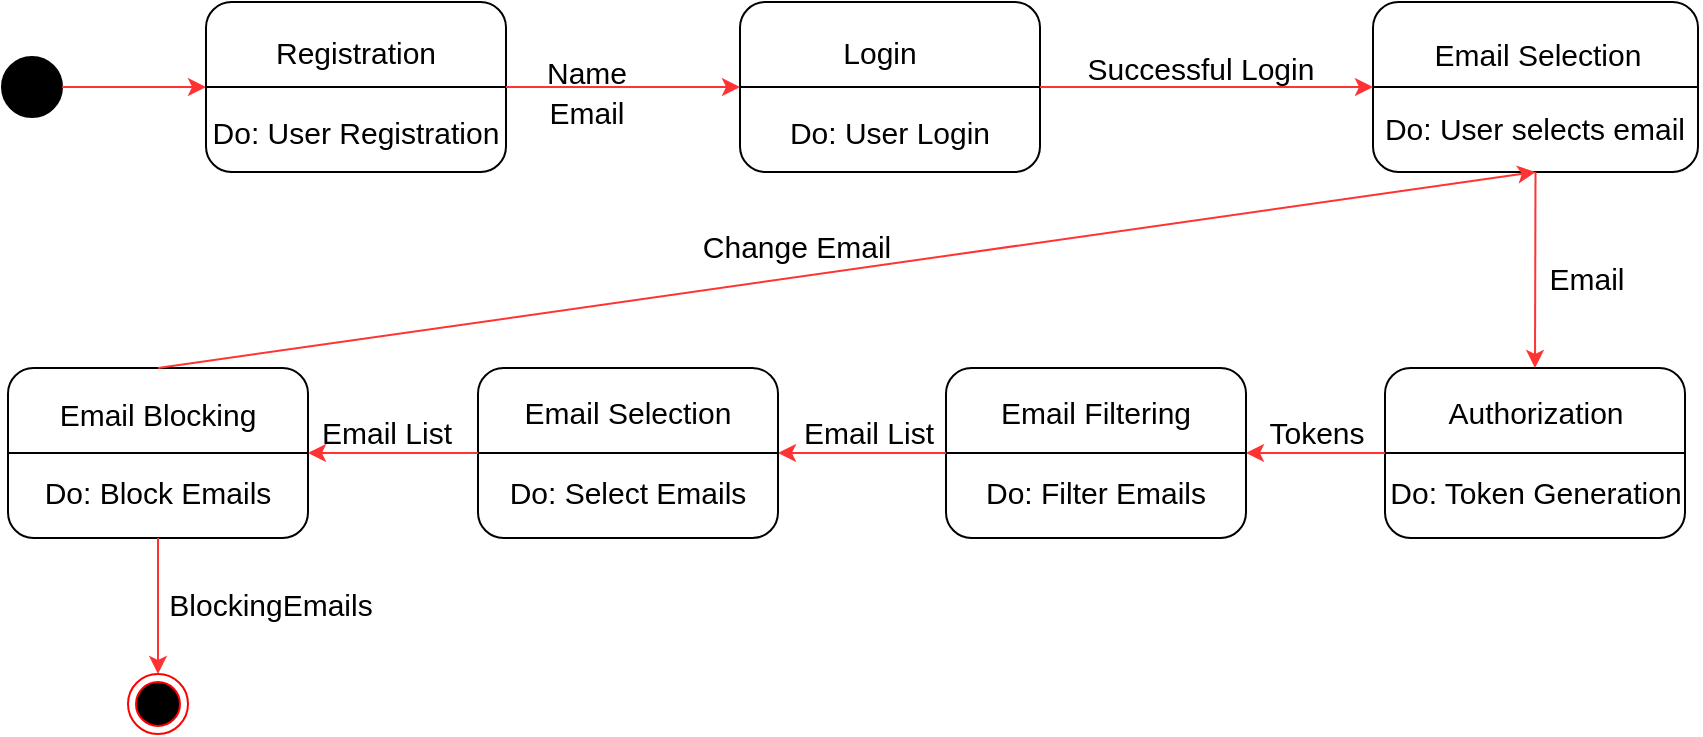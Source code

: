 <mxfile version="21.7.5" type="github">
  <diagram name="Page-1" id="58cdce13-f638-feb5-8d6f-7d28b1aa9fa0">
    <mxGraphModel dx="1070" dy="566" grid="1" gridSize="10" guides="1" tooltips="1" connect="1" arrows="1" fold="1" page="1" pageScale="1" pageWidth="1100" pageHeight="850" background="none" math="0" shadow="0">
      <root>
        <mxCell id="0" />
        <mxCell id="1" parent="0" />
        <mxCell id="yniILu94unpiqvauo760-4" value="" style="ellipse;whiteSpace=wrap;html=1;aspect=fixed;strokeColor=#000000;fillColor=#000000;fontSize=15;" vertex="1" parent="1">
          <mxGeometry x="13" y="37.5" width="30" height="30" as="geometry" />
        </mxCell>
        <mxCell id="yniILu94unpiqvauo760-5" value="" style="endArrow=classic;html=1;rounded=0;exitX=1;exitY=0.5;exitDx=0;exitDy=0;entryX=0;entryY=0.5;entryDx=0;entryDy=0;strokeColor=#FF3333;fontSize=15;" edge="1" parent="1" source="yniILu94unpiqvauo760-4" target="yniILu94unpiqvauo760-6">
          <mxGeometry width="50" height="50" relative="1" as="geometry">
            <mxPoint x="305" y="190" as="sourcePoint" />
            <mxPoint x="115" y="45" as="targetPoint" />
          </mxGeometry>
        </mxCell>
        <mxCell id="yniILu94unpiqvauo760-6" value="" style="rounded=1;whiteSpace=wrap;html=1;fontSize=15;fontColor=#000000;verticalAlign=top;" vertex="1" parent="1">
          <mxGeometry x="115" y="10" width="150" height="85" as="geometry" />
        </mxCell>
        <mxCell id="yniILu94unpiqvauo760-7" value="" style="endArrow=none;html=1;rounded=0;labelBorderColor=none;strokeColor=#000000;fontSize=15;fontColor=#000000;exitX=0;exitY=0.5;exitDx=0;exitDy=0;entryX=1;entryY=0.5;entryDx=0;entryDy=0;" edge="1" parent="1" source="yniILu94unpiqvauo760-6" target="yniILu94unpiqvauo760-6">
          <mxGeometry width="50" height="50" relative="1" as="geometry">
            <mxPoint x="365" y="230" as="sourcePoint" />
            <mxPoint x="415" y="180" as="targetPoint" />
          </mxGeometry>
        </mxCell>
        <mxCell id="yniILu94unpiqvauo760-8" value="Registration" style="text;html=1;strokeColor=none;fillColor=none;align=center;verticalAlign=middle;whiteSpace=wrap;rounded=0;fontSize=15;fontColor=#000000;" vertex="1" parent="1">
          <mxGeometry x="160" y="20" width="60" height="30" as="geometry" />
        </mxCell>
        <mxCell id="yniILu94unpiqvauo760-9" value="Do: User Registration" style="text;html=1;strokeColor=none;fillColor=none;align=center;verticalAlign=middle;whiteSpace=wrap;rounded=0;fontSize=15;fontColor=#000000;" vertex="1" parent="1">
          <mxGeometry x="115" y="60" width="150" height="30" as="geometry" />
        </mxCell>
        <mxCell id="yniILu94unpiqvauo760-10" value="" style="rounded=1;whiteSpace=wrap;html=1;fontSize=15;fontColor=#000000;verticalAlign=top;" vertex="1" parent="1">
          <mxGeometry x="382" y="10" width="150" height="85" as="geometry" />
        </mxCell>
        <mxCell id="yniILu94unpiqvauo760-11" value="" style="endArrow=classic;html=1;rounded=0;exitX=1;exitY=0.5;exitDx=0;exitDy=0;entryX=0;entryY=0.5;entryDx=0;entryDy=0;strokeColor=#FF3333;fontSize=15;" edge="1" parent="1" source="yniILu94unpiqvauo760-6" target="yniILu94unpiqvauo760-10">
          <mxGeometry width="50" height="50" relative="1" as="geometry">
            <mxPoint x="277.5" y="60" as="sourcePoint" />
            <mxPoint x="357.5" y="60" as="targetPoint" />
          </mxGeometry>
        </mxCell>
        <mxCell id="yniILu94unpiqvauo760-12" value="Name" style="text;html=1;align=center;verticalAlign=middle;resizable=0;points=[];autosize=1;strokeColor=none;fillColor=none;fontSize=15;fontColor=#000000;" vertex="1" parent="1">
          <mxGeometry x="275" y="30" width="60" height="30" as="geometry" />
        </mxCell>
        <mxCell id="yniILu94unpiqvauo760-13" value="Email" style="text;html=1;align=center;verticalAlign=middle;resizable=0;points=[];autosize=1;strokeColor=none;fillColor=none;fontSize=15;fontColor=#000000;" vertex="1" parent="1">
          <mxGeometry x="275" y="50" width="60" height="30" as="geometry" />
        </mxCell>
        <mxCell id="yniILu94unpiqvauo760-14" value="" style="endArrow=none;html=1;rounded=0;labelBorderColor=none;strokeColor=#000000;fontSize=15;fontColor=#000000;exitX=0;exitY=0.5;exitDx=0;exitDy=0;entryX=1;entryY=0.5;entryDx=0;entryDy=0;" edge="1" parent="1" source="yniILu94unpiqvauo760-10" target="yniILu94unpiqvauo760-10">
          <mxGeometry width="50" height="50" relative="1" as="geometry">
            <mxPoint x="407" y="70" as="sourcePoint" />
            <mxPoint x="557" y="70" as="targetPoint" />
          </mxGeometry>
        </mxCell>
        <mxCell id="yniILu94unpiqvauo760-15" value="Login" style="text;html=1;strokeColor=none;fillColor=none;align=center;verticalAlign=middle;whiteSpace=wrap;rounded=0;fontSize=15;fontColor=#000000;" vertex="1" parent="1">
          <mxGeometry x="422" y="10" width="60" height="50" as="geometry" />
        </mxCell>
        <mxCell id="yniILu94unpiqvauo760-16" value="Do: User Login" style="text;html=1;strokeColor=none;fillColor=none;align=center;verticalAlign=middle;whiteSpace=wrap;rounded=0;fontSize=15;fontColor=#000000;" vertex="1" parent="1">
          <mxGeometry x="402" y="60" width="110" height="30" as="geometry" />
        </mxCell>
        <mxCell id="yniILu94unpiqvauo760-17" value="" style="rounded=1;whiteSpace=wrap;html=1;fontSize=15;fontColor=#000000;verticalAlign=top;" vertex="1" parent="1">
          <mxGeometry x="698.5" y="10" width="162.5" height="85" as="geometry" />
        </mxCell>
        <mxCell id="yniILu94unpiqvauo760-18" value="" style="endArrow=none;html=1;rounded=0;labelBorderColor=none;strokeColor=#000000;fontSize=15;fontColor=#000000;entryX=1;entryY=0.5;entryDx=0;entryDy=0;exitX=0;exitY=0.5;exitDx=0;exitDy=0;" edge="1" parent="1" source="yniILu94unpiqvauo760-17" target="yniILu94unpiqvauo760-17">
          <mxGeometry width="50" height="50" relative="1" as="geometry">
            <mxPoint x="706" y="82.5" as="sourcePoint" />
            <mxPoint x="756" y="32.5" as="targetPoint" />
          </mxGeometry>
        </mxCell>
        <mxCell id="yniILu94unpiqvauo760-19" value="Email Selection" style="text;html=1;strokeColor=none;fillColor=none;align=center;verticalAlign=middle;whiteSpace=wrap;rounded=0;fontSize=15;fontColor=#000000;" vertex="1" parent="1">
          <mxGeometry x="727" y="13" width="108" height="45" as="geometry" />
        </mxCell>
        <mxCell id="yniILu94unpiqvauo760-20" value="Do: User selects email" style="text;html=1;strokeColor=none;fillColor=none;align=center;verticalAlign=middle;whiteSpace=wrap;rounded=0;fontSize=15;fontColor=#000000;" vertex="1" parent="1">
          <mxGeometry x="701.5" y="58" width="155" height="30" as="geometry" />
        </mxCell>
        <mxCell id="yniILu94unpiqvauo760-21" value="Successful Login" style="text;html=1;align=center;verticalAlign=middle;resizable=0;points=[];autosize=1;strokeColor=none;fillColor=none;fontSize=15;fontColor=#000000;" vertex="1" parent="1">
          <mxGeometry x="541.5" y="27.5" width="140" height="30" as="geometry" />
        </mxCell>
        <mxCell id="yniILu94unpiqvauo760-22" value="" style="endArrow=classic;html=1;rounded=0;entryX=0;entryY=0.5;entryDx=0;entryDy=0;exitX=1;exitY=0.5;exitDx=0;exitDy=0;strokeColor=#FF3333;fontSize=15;" edge="1" parent="1" source="yniILu94unpiqvauo760-10" target="yniILu94unpiqvauo760-17">
          <mxGeometry width="50" height="50" relative="1" as="geometry">
            <mxPoint x="540" y="50" as="sourcePoint" />
            <mxPoint x="635" y="57" as="targetPoint" />
          </mxGeometry>
        </mxCell>
        <mxCell id="yniILu94unpiqvauo760-24" value="" style="endArrow=classic;html=1;rounded=0;exitX=0.5;exitY=1;exitDx=0;exitDy=0;strokeColor=#FF3333;entryX=0.5;entryY=0;entryDx=0;entryDy=0;fontSize=15;" edge="1" parent="1" source="yniILu94unpiqvauo760-17" target="yniILu94unpiqvauo760-26">
          <mxGeometry width="50" height="50" relative="1" as="geometry">
            <mxPoint x="511" y="230" as="sourcePoint" />
            <mxPoint x="790" y="170" as="targetPoint" />
          </mxGeometry>
        </mxCell>
        <mxCell id="yniILu94unpiqvauo760-30" value="" style="group;fontSize=15;" vertex="1" connectable="0" parent="1">
          <mxGeometry x="704.5" y="193" width="150" height="85" as="geometry" />
        </mxCell>
        <mxCell id="yniILu94unpiqvauo760-26" value="" style="rounded=1;whiteSpace=wrap;html=1;fontSize=15;fontColor=#000000;verticalAlign=top;" vertex="1" parent="yniILu94unpiqvauo760-30">
          <mxGeometry width="150" height="85" as="geometry" />
        </mxCell>
        <mxCell id="yniILu94unpiqvauo760-28" value="Authorization" style="text;html=1;strokeColor=none;fillColor=none;align=center;verticalAlign=middle;whiteSpace=wrap;rounded=0;fontSize=15;fontColor=#000000;" vertex="1" parent="yniILu94unpiqvauo760-30">
          <mxGeometry x="20" y="-3" width="110" height="50" as="geometry" />
        </mxCell>
        <mxCell id="yniILu94unpiqvauo760-27" value="" style="endArrow=none;html=1;rounded=0;labelBorderColor=none;strokeColor=#000000;fontSize=15;fontColor=#000000;exitX=0;exitY=0.5;exitDx=0;exitDy=0;entryX=1;entryY=0.5;entryDx=0;entryDy=0;" edge="1" parent="yniILu94unpiqvauo760-30" source="yniILu94unpiqvauo760-26" target="yniILu94unpiqvauo760-26">
          <mxGeometry width="50" height="50" relative="1" as="geometry">
            <mxPoint x="688.5" y="257" as="sourcePoint" />
            <mxPoint x="838.5" y="257" as="targetPoint" />
          </mxGeometry>
        </mxCell>
        <mxCell id="yniILu94unpiqvauo760-29" value="Do: Token Generation" style="text;html=1;strokeColor=none;fillColor=none;align=center;verticalAlign=middle;whiteSpace=wrap;rounded=0;fontSize=15;fontColor=#000000;" vertex="1" parent="yniILu94unpiqvauo760-30">
          <mxGeometry y="47" width="150" height="30" as="geometry" />
        </mxCell>
        <mxCell id="yniILu94unpiqvauo760-32" value="Email" style="text;html=1;align=center;verticalAlign=middle;resizable=0;points=[];autosize=1;strokeColor=none;fillColor=none;fontSize=15;fontColor=#000000;" vertex="1" parent="1">
          <mxGeometry x="775" y="133" width="60" height="30" as="geometry" />
        </mxCell>
        <mxCell id="yniILu94unpiqvauo760-33" value="" style="endArrow=classic;html=1;rounded=0;strokeColor=#FF3333;exitX=0;exitY=0.5;exitDx=0;exitDy=0;entryX=1;entryY=0.5;entryDx=0;entryDy=0;fontSize=15;" edge="1" parent="1" source="yniILu94unpiqvauo760-26" target="yniILu94unpiqvauo760-35">
          <mxGeometry width="50" height="50" relative="1" as="geometry">
            <mxPoint x="630" y="236" as="sourcePoint" />
            <mxPoint x="580" y="316" as="targetPoint" />
          </mxGeometry>
        </mxCell>
        <mxCell id="yniILu94unpiqvauo760-34" value="" style="group;fontSize=15;" vertex="1" connectable="0" parent="1">
          <mxGeometry x="485" y="193" width="150" height="85" as="geometry" />
        </mxCell>
        <mxCell id="yniILu94unpiqvauo760-35" value="" style="rounded=1;whiteSpace=wrap;html=1;fontSize=15;fontColor=#000000;verticalAlign=top;" vertex="1" parent="yniILu94unpiqvauo760-34">
          <mxGeometry width="150" height="85" as="geometry" />
        </mxCell>
        <mxCell id="yniILu94unpiqvauo760-36" value="Email Filtering" style="text;html=1;strokeColor=none;fillColor=none;align=center;verticalAlign=middle;whiteSpace=wrap;rounded=0;fontSize=15;fontColor=#000000;" vertex="1" parent="yniILu94unpiqvauo760-34">
          <mxGeometry x="10" y="-3" width="130" height="50" as="geometry" />
        </mxCell>
        <mxCell id="yniILu94unpiqvauo760-37" value="" style="endArrow=none;html=1;rounded=0;labelBorderColor=none;strokeColor=#000000;fontSize=15;fontColor=#000000;exitX=0;exitY=0.5;exitDx=0;exitDy=0;entryX=1;entryY=0.5;entryDx=0;entryDy=0;" edge="1" parent="yniILu94unpiqvauo760-34" source="yniILu94unpiqvauo760-35" target="yniILu94unpiqvauo760-35">
          <mxGeometry width="50" height="50" relative="1" as="geometry">
            <mxPoint x="688.5" y="257" as="sourcePoint" />
            <mxPoint x="838.5" y="257" as="targetPoint" />
          </mxGeometry>
        </mxCell>
        <mxCell id="yniILu94unpiqvauo760-38" value="Do: Filter Emails" style="text;html=1;strokeColor=none;fillColor=none;align=center;verticalAlign=middle;whiteSpace=wrap;rounded=0;fontSize=15;fontColor=#000000;" vertex="1" parent="yniILu94unpiqvauo760-34">
          <mxGeometry y="47" width="150" height="30" as="geometry" />
        </mxCell>
        <mxCell id="yniILu94unpiqvauo760-42" value="Tokens" style="text;html=1;align=center;verticalAlign=middle;resizable=0;points=[];autosize=1;strokeColor=none;fillColor=none;fontSize=15;fontColor=#000000;" vertex="1" parent="1">
          <mxGeometry x="635" y="210" width="70" height="30" as="geometry" />
        </mxCell>
        <mxCell id="yniILu94unpiqvauo760-43" value="" style="endArrow=classic;html=1;rounded=0;strokeColor=#FF3333;exitX=0;exitY=0.5;exitDx=0;exitDy=0;entryX=1;entryY=0.5;entryDx=0;entryDy=0;fontSize=15;" edge="1" parent="1" source="yniILu94unpiqvauo760-35" target="yniILu94unpiqvauo760-45">
          <mxGeometry width="50" height="50" relative="1" as="geometry">
            <mxPoint x="384" y="234.97" as="sourcePoint" />
            <mxPoint x="370" y="336" as="targetPoint" />
          </mxGeometry>
        </mxCell>
        <mxCell id="yniILu94unpiqvauo760-44" value="" style="group;fontSize=15;" vertex="1" connectable="0" parent="1">
          <mxGeometry x="251" y="193" width="150" height="85" as="geometry" />
        </mxCell>
        <mxCell id="yniILu94unpiqvauo760-45" value="" style="rounded=1;whiteSpace=wrap;html=1;fontSize=15;fontColor=#000000;verticalAlign=top;" vertex="1" parent="yniILu94unpiqvauo760-44">
          <mxGeometry width="150" height="85" as="geometry" />
        </mxCell>
        <mxCell id="yniILu94unpiqvauo760-46" value="Email Selection" style="text;html=1;strokeColor=none;fillColor=none;align=center;verticalAlign=middle;whiteSpace=wrap;rounded=0;fontSize=15;fontColor=#000000;" vertex="1" parent="yniILu94unpiqvauo760-44">
          <mxGeometry x="10" y="-3" width="130" height="50" as="geometry" />
        </mxCell>
        <mxCell id="yniILu94unpiqvauo760-47" value="" style="endArrow=none;html=1;rounded=0;labelBorderColor=none;strokeColor=#000000;fontSize=15;fontColor=#000000;exitX=0;exitY=0.5;exitDx=0;exitDy=0;entryX=1;entryY=0.5;entryDx=0;entryDy=0;" edge="1" parent="yniILu94unpiqvauo760-44" source="yniILu94unpiqvauo760-45" target="yniILu94unpiqvauo760-45">
          <mxGeometry width="50" height="50" relative="1" as="geometry">
            <mxPoint x="688.5" y="257" as="sourcePoint" />
            <mxPoint x="838.5" y="257" as="targetPoint" />
          </mxGeometry>
        </mxCell>
        <mxCell id="yniILu94unpiqvauo760-48" value="Do: Select Emails" style="text;html=1;strokeColor=none;fillColor=none;align=center;verticalAlign=middle;whiteSpace=wrap;rounded=0;fontSize=15;fontColor=#000000;" vertex="1" parent="yniILu94unpiqvauo760-44">
          <mxGeometry y="47" width="150" height="30" as="geometry" />
        </mxCell>
        <mxCell id="yniILu94unpiqvauo760-49" value="Email List" style="text;html=1;align=center;verticalAlign=middle;resizable=0;points=[];autosize=1;strokeColor=none;fillColor=none;fontSize=15;fontColor=#000000;" vertex="1" parent="1">
          <mxGeometry x="401" y="210" width="90" height="30" as="geometry" />
        </mxCell>
        <mxCell id="yniILu94unpiqvauo760-50" value="" style="group;fontSize=15;" vertex="1" connectable="0" parent="1">
          <mxGeometry x="16" y="193" width="150" height="85" as="geometry" />
        </mxCell>
        <mxCell id="yniILu94unpiqvauo760-51" value="" style="rounded=1;whiteSpace=wrap;html=1;fontSize=15;fontColor=#000000;verticalAlign=top;" vertex="1" parent="yniILu94unpiqvauo760-50">
          <mxGeometry width="150" height="85" as="geometry" />
        </mxCell>
        <mxCell id="yniILu94unpiqvauo760-53" value="" style="endArrow=none;html=1;rounded=0;labelBorderColor=none;strokeColor=#000000;fontSize=15;fontColor=#000000;exitX=0;exitY=0.5;exitDx=0;exitDy=0;entryX=1;entryY=0.5;entryDx=0;entryDy=0;" edge="1" parent="yniILu94unpiqvauo760-50" source="yniILu94unpiqvauo760-51" target="yniILu94unpiqvauo760-51">
          <mxGeometry width="50" height="50" relative="1" as="geometry">
            <mxPoint x="688.5" y="257" as="sourcePoint" />
            <mxPoint x="838.5" y="257" as="targetPoint" />
          </mxGeometry>
        </mxCell>
        <mxCell id="yniILu94unpiqvauo760-54" value="Do: Block Emails" style="text;html=1;strokeColor=none;fillColor=none;align=center;verticalAlign=middle;whiteSpace=wrap;rounded=0;fontSize=15;fontColor=#000000;" vertex="1" parent="yniILu94unpiqvauo760-50">
          <mxGeometry y="47" width="150" height="30" as="geometry" />
        </mxCell>
        <mxCell id="yniILu94unpiqvauo760-52" value="Email Blocking" style="text;html=1;strokeColor=none;fillColor=none;align=center;verticalAlign=middle;whiteSpace=wrap;rounded=0;fontSize=15;fontColor=#000000;" vertex="1" parent="yniILu94unpiqvauo760-50">
          <mxGeometry x="10" y="-2" width="130" height="50" as="geometry" />
        </mxCell>
        <mxCell id="yniILu94unpiqvauo760-55" value="" style="endArrow=classic;html=1;rounded=0;strokeColor=#FF3333;exitX=0;exitY=0.5;exitDx=0;exitDy=0;entryX=1;entryY=0.5;entryDx=0;entryDy=0;fontSize=15;" edge="1" parent="1" source="yniILu94unpiqvauo760-45" target="yniILu94unpiqvauo760-51">
          <mxGeometry width="50" height="50" relative="1" as="geometry">
            <mxPoint x="251" y="316" as="sourcePoint" />
            <mxPoint x="150" y="316" as="targetPoint" />
          </mxGeometry>
        </mxCell>
        <mxCell id="yniILu94unpiqvauo760-56" value="Email List" style="text;html=1;align=center;verticalAlign=middle;resizable=0;points=[];autosize=1;strokeColor=none;fillColor=none;fontSize=15;fontColor=#000000;" vertex="1" parent="1">
          <mxGeometry x="160" y="210" width="90" height="30" as="geometry" />
        </mxCell>
        <mxCell id="yniILu94unpiqvauo760-59" value="Change Email" style="text;html=1;align=center;verticalAlign=middle;resizable=0;points=[];autosize=1;strokeColor=none;fillColor=none;fontSize=15;fontColor=#000000;" vertex="1" parent="1">
          <mxGeometry x="350" y="117" width="120" height="30" as="geometry" />
        </mxCell>
        <mxCell id="yniILu94unpiqvauo760-60" value="" style="ellipse;html=1;shape=endState;fillColor=#000000;strokeColor=#ff0000;fontSize=12;fontColor=#000000;" vertex="1" parent="1">
          <mxGeometry x="76" y="346" width="30" height="30" as="geometry" />
        </mxCell>
        <mxCell id="yniILu94unpiqvauo760-61" value="" style="endArrow=classic;html=1;rounded=0;labelBorderColor=none;strokeColor=#FF3333;fontSize=15;fontColor=#000000;exitX=0.5;exitY=1;exitDx=0;exitDy=0;entryX=0.5;entryY=0;entryDx=0;entryDy=0;" edge="1" parent="1" source="yniILu94unpiqvauo760-51" target="yniILu94unpiqvauo760-60">
          <mxGeometry width="50" height="50" relative="1" as="geometry">
            <mxPoint x="335" y="289" as="sourcePoint" />
            <mxPoint x="335" y="531" as="targetPoint" />
          </mxGeometry>
        </mxCell>
        <mxCell id="yniILu94unpiqvauo760-62" value="BlockingEmails" style="text;html=1;align=center;verticalAlign=middle;resizable=0;points=[];autosize=1;strokeColor=none;fillColor=none;fontSize=15;fontColor=#000000;" vertex="1" parent="1">
          <mxGeometry x="82" y="296" width="130" height="30" as="geometry" />
        </mxCell>
        <mxCell id="yniILu94unpiqvauo760-63" value="" style="endArrow=classic;html=1;rounded=0;entryX=0.5;entryY=1;entryDx=0;entryDy=0;strokeColor=#FF3333;fontSize=15;exitX=0.5;exitY=0;exitDx=0;exitDy=0;" edge="1" parent="1" source="yniILu94unpiqvauo760-51" target="yniILu94unpiqvauo760-17">
          <mxGeometry width="50" height="50" relative="1" as="geometry">
            <mxPoint x="180" y="150" as="sourcePoint" />
            <mxPoint x="658" y="147.5" as="targetPoint" />
          </mxGeometry>
        </mxCell>
      </root>
    </mxGraphModel>
  </diagram>
</mxfile>
